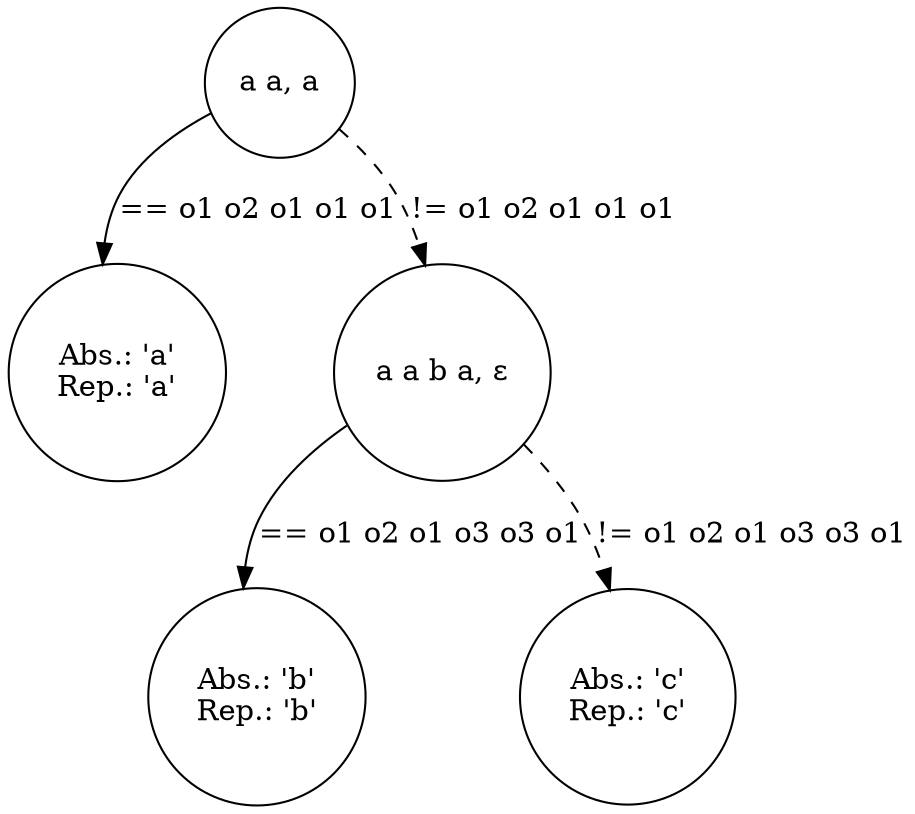 digraph g {

	s0 [shape="circle" label="a a, a"];
	s1 [shape="circle" label="Abs.: 'a'
Rep.: 'a'"];
	s2 [shape="circle" label="a a b a, ε"];
	s3 [shape="circle" label="Abs.: 'b'
Rep.: 'b'"];
	s4 [shape="circle" label="Abs.: 'c'
Rep.: 'c'"];
	s0 -> s1 [label="== o1 o2 o1 o1 o1"];
	s0 -> s2 [style="dashed" label="!= o1 o2 o1 o1 o1"];
	s2 -> s3 [label="== o1 o2 o1 o3 o3 o1"];
	s2 -> s4 [style="dashed" label="!= o1 o2 o1 o3 o3 o1"];

}
